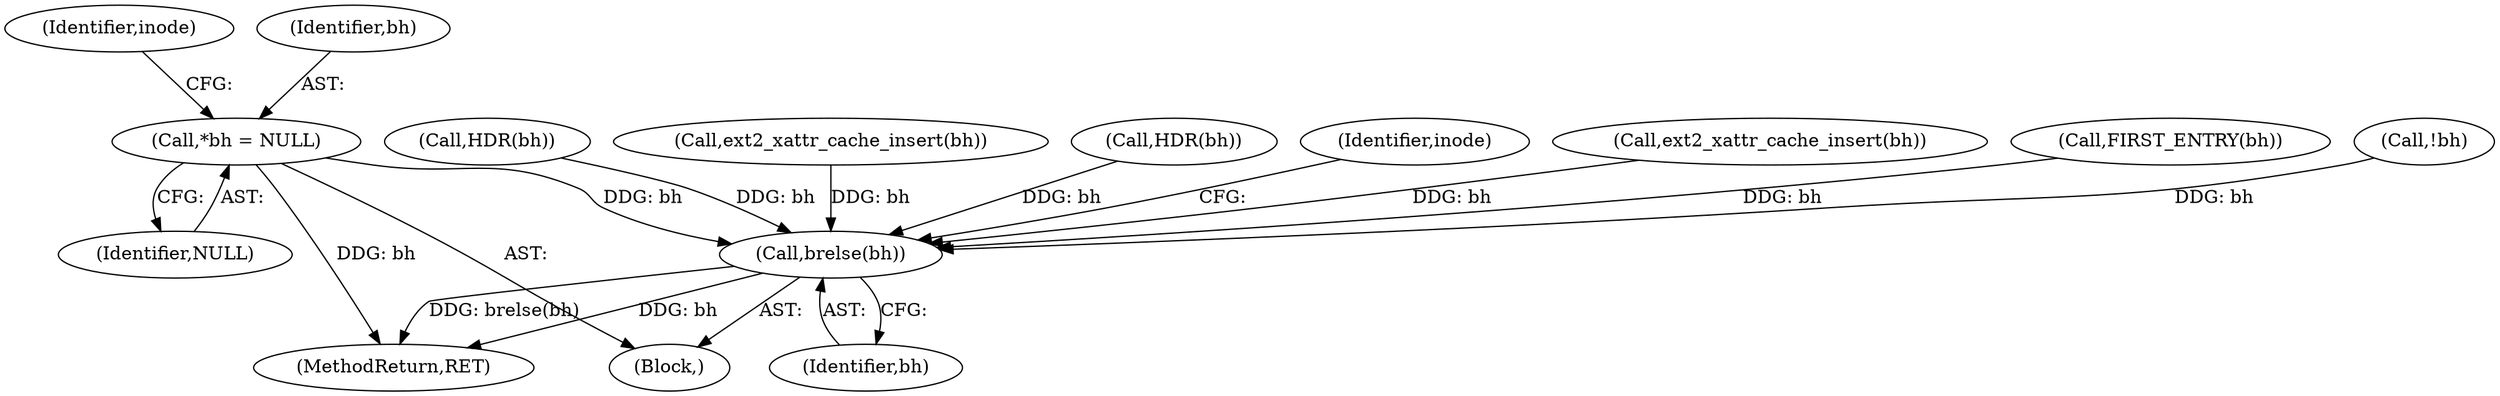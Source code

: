 digraph "0_linux_be0726d33cb8f411945884664924bed3cb8c70ee_7@pointer" {
"1000111" [label="(Call,*bh = NULL)"];
"1000372" [label="(Call,brelse(bh))"];
"1000185" [label="(Call,!bh)"];
"1000382" [label="(MethodReturn,RET)"];
"1000214" [label="(Call,HDR(bh))"];
"1000340" [label="(Call,ext2_xattr_cache_insert(bh))"];
"1000109" [label="(Block,)"];
"1000120" [label="(Identifier,inode)"];
"1000373" [label="(Identifier,bh)"];
"1000221" [label="(Call,HDR(bh))"];
"1000372" [label="(Call,brelse(bh))"];
"1000111" [label="(Call,*bh = NULL)"];
"1000113" [label="(Identifier,NULL)"];
"1000378" [label="(Identifier,inode)"];
"1000293" [label="(Call,ext2_xattr_cache_insert(bh))"];
"1000112" [label="(Identifier,bh)"];
"1000248" [label="(Call,FIRST_ENTRY(bh))"];
"1000111" -> "1000109"  [label="AST: "];
"1000111" -> "1000113"  [label="CFG: "];
"1000112" -> "1000111"  [label="AST: "];
"1000113" -> "1000111"  [label="AST: "];
"1000120" -> "1000111"  [label="CFG: "];
"1000111" -> "1000382"  [label="DDG: bh"];
"1000111" -> "1000372"  [label="DDG: bh"];
"1000372" -> "1000109"  [label="AST: "];
"1000372" -> "1000373"  [label="CFG: "];
"1000373" -> "1000372"  [label="AST: "];
"1000378" -> "1000372"  [label="CFG: "];
"1000372" -> "1000382"  [label="DDG: bh"];
"1000372" -> "1000382"  [label="DDG: brelse(bh)"];
"1000185" -> "1000372"  [label="DDG: bh"];
"1000293" -> "1000372"  [label="DDG: bh"];
"1000221" -> "1000372"  [label="DDG: bh"];
"1000214" -> "1000372"  [label="DDG: bh"];
"1000340" -> "1000372"  [label="DDG: bh"];
"1000248" -> "1000372"  [label="DDG: bh"];
}
